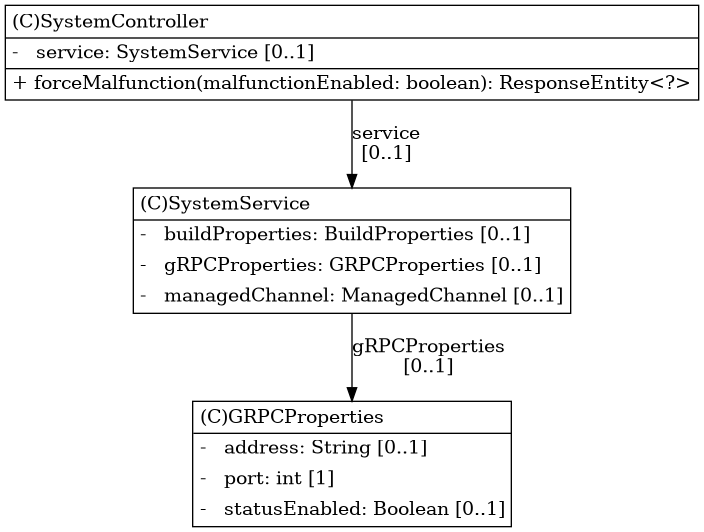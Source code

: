@startuml

/' diagram meta data start
config=StructureConfiguration;
{
  "projectClassification": {
    "searchMode": "OpenProject", // OpenProject, AllProjects
    "includedProjects": "",
    "pathEndKeywords": "*.impl",
    "isClientPath": "",
    "isClientName": "",
    "isTestPath": "",
    "isTestName": "",
    "isMappingPath": "",
    "isMappingName": "",
    "isDataAccessPath": "",
    "isDataAccessName": "",
    "isDataStructurePath": "",
    "isDataStructureName": "",
    "isInterfaceStructuresPath": "",
    "isInterfaceStructuresName": "",
    "isEntryPointPath": "",
    "isEntryPointName": "",
    "treatFinalFieldsAsMandatory": false
  },
  "graphRestriction": {
    "classPackageExcludeFilter": "",
    "classPackageIncludeFilter": "",
    "classNameExcludeFilter": "",
    "classNameIncludeFilter": "",
    "methodNameExcludeFilter": "",
    "methodNameIncludeFilter": "",
    "removeByInheritance": "", // inheritance/annotation based filtering is done in a second step
    "removeByAnnotation": "",
    "removeByClassPackage": "", // cleanup the graph after inheritance/annotation based filtering is done
    "removeByClassName": "",
    "cutMappings": false,
    "cutEnum": true,
    "cutTests": true,
    "cutClient": true,
    "cutDataAccess": false,
    "cutInterfaceStructures": false,
    "cutDataStructures": false,
    "cutGetterAndSetter": true,
    "cutConstructors": true
  },
  "graphTraversal": {
    "forwardDepth": 6,
    "backwardDepth": 6,
    "classPackageExcludeFilter": "",
    "classPackageIncludeFilter": "",
    "classNameExcludeFilter": "",
    "classNameIncludeFilter": "",
    "methodNameExcludeFilter": "",
    "methodNameIncludeFilter": "",
    "hideMappings": false,
    "hideDataStructures": false,
    "hidePrivateMethods": true,
    "hideInterfaceCalls": false, // indirection: implementation -> interface (is hidden) -> implementation
    "onlyShowApplicationEntryPoints": false, // root node is included
    "useMethodCallsForStructureDiagram": "ForwardOnly" // ForwardOnly, BothDirections, No
  },
  "details": {
    "aggregation": "GroupByClass", // ByClass, GroupByClass, None
    "showClassGenericTypes": true,
    "showMethods": true,
    "showMethodParameterNames": true,
    "showMethodParameterTypes": true,
    "showMethodReturnType": true,
    "showPackageLevels": 0,
    "showDetailedClassStructure": true
  },
  "rootClass": "ru.tinkoff.academy.handyman.controller.SystemController",
  "extensionCallbackMethod": "" // qualified.class.name#methodName - signature: public static String method(String)
}
diagram meta data end '/



digraph g {
    rankdir="TB"
    splines=polyline
    

'nodes 
GRPCProperties117288124[
	label=<<TABLE BORDER="1" CELLBORDER="0" CELLPADDING="4" CELLSPACING="0">
<TR><TD ALIGN="LEFT" >(C)GRPCProperties</TD></TR>
<HR/>
<TR><TD ALIGN="LEFT" >-   address: String [0..1]</TD></TR>
<TR><TD ALIGN="LEFT" >-   port: int [1]</TD></TR>
<TR><TD ALIGN="LEFT" >-   statusEnabled: Boolean [0..1]</TD></TR>
</TABLE>>
	style=filled
	margin=0
	shape=plaintext
	fillcolor="#FFFFFF"
];

SystemController256798652[
	label=<<TABLE BORDER="1" CELLBORDER="0" CELLPADDING="4" CELLSPACING="0">
<TR><TD ALIGN="LEFT" >(C)SystemController</TD></TR>
<HR/>
<TR><TD ALIGN="LEFT" >-   service: SystemService [0..1]</TD></TR>
<HR/>
<TR><TD ALIGN="LEFT" >+ forceMalfunction(malfunctionEnabled: boolean): ResponseEntity&lt;?&gt;</TD></TR>
</TABLE>>
	style=filled
	margin=0
	shape=plaintext
	fillcolor="#FFFFFF"
];

SystemService1288950123[
	label=<<TABLE BORDER="1" CELLBORDER="0" CELLPADDING="4" CELLSPACING="0">
<TR><TD ALIGN="LEFT" >(C)SystemService</TD></TR>
<HR/>
<TR><TD ALIGN="LEFT" >-   buildProperties: BuildProperties [0..1]</TD></TR>
<TR><TD ALIGN="LEFT" >-   gRPCProperties: GRPCProperties [0..1]</TD></TR>
<TR><TD ALIGN="LEFT" >-   managedChannel: ManagedChannel [0..1]</TD></TR>
</TABLE>>
	style=filled
	margin=0
	shape=plaintext
	fillcolor="#FFFFFF"
];

'edges    
SystemController256798652 -> SystemService1288950123[label="service
[0..1]"];
SystemService1288950123 -> GRPCProperties117288124[label="gRPCProperties
[0..1]"];
    
}
@enduml